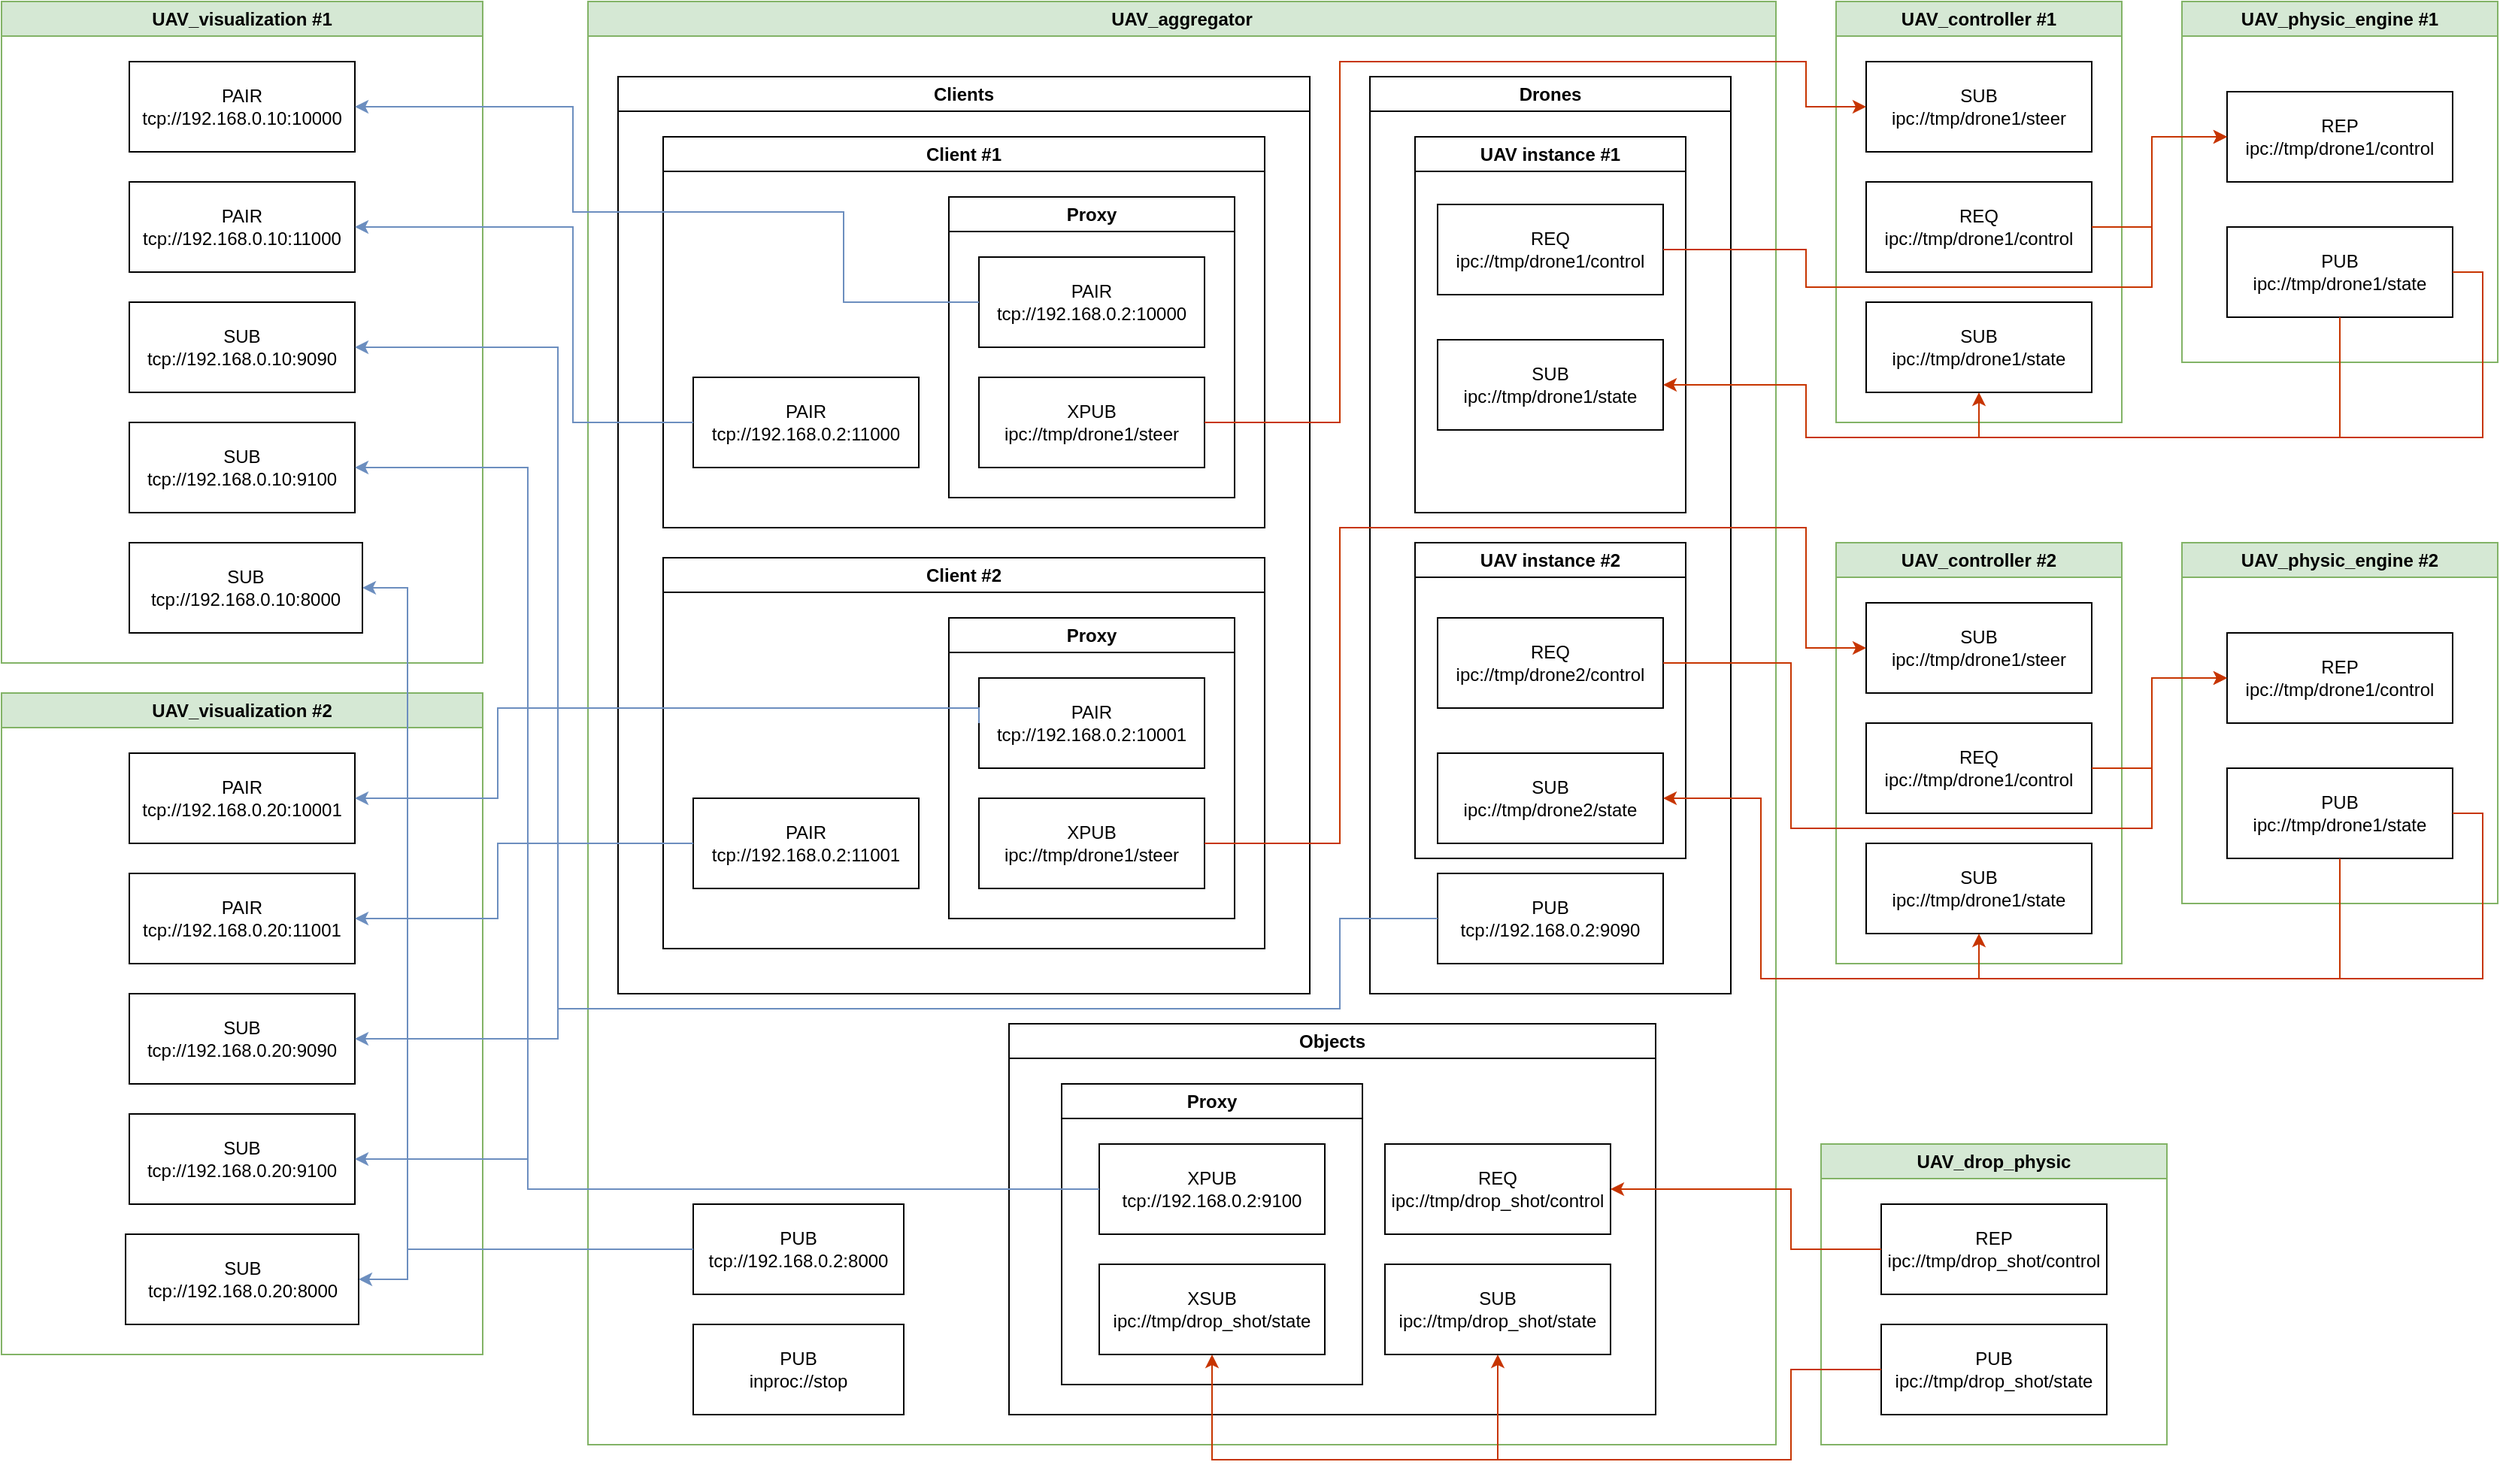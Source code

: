<mxfile version="21.6.1" type="device">
  <diagram name="Page-1" id="aal0HBLCN-99mRf9L_hJ">
    <mxGraphModel dx="3056" dy="1289" grid="1" gridSize="10" guides="1" tooltips="1" connect="1" arrows="1" fold="1" page="1" pageScale="1" pageWidth="850" pageHeight="1100" math="0" shadow="0">
      <root>
        <mxCell id="0" />
        <mxCell id="1" parent="0" />
        <mxCell id="BsIzHyq2wVMUpJBXicQ7-2" value="UAV_aggregator" style="swimlane;whiteSpace=wrap;html=1;fillColor=#d5e8d4;strokeColor=#82b366;" parent="1" vertex="1">
          <mxGeometry x="-430" y="30" width="790" height="960" as="geometry" />
        </mxCell>
        <mxCell id="BsIzHyq2wVMUpJBXicQ7-9" value="Drones" style="swimlane;whiteSpace=wrap;html=1;" parent="BsIzHyq2wVMUpJBXicQ7-2" vertex="1">
          <mxGeometry x="520" y="50" width="240" height="610" as="geometry" />
        </mxCell>
        <mxCell id="BsIzHyq2wVMUpJBXicQ7-10" value="UAV instance #1" style="swimlane;whiteSpace=wrap;html=1;" parent="BsIzHyq2wVMUpJBXicQ7-9" vertex="1">
          <mxGeometry x="30" y="40" width="180" height="250" as="geometry" />
        </mxCell>
        <mxCell id="BsIzHyq2wVMUpJBXicQ7-59" value="REQ&lt;br style=&quot;border-color: var(--border-color);&quot;&gt;ipc://tmp/drone1/control" style="rounded=0;whiteSpace=wrap;html=1;" parent="BsIzHyq2wVMUpJBXicQ7-10" vertex="1">
          <mxGeometry x="15" y="45" width="150" height="60" as="geometry" />
        </mxCell>
        <mxCell id="BsIzHyq2wVMUpJBXicQ7-63" value="SUB&lt;br style=&quot;border-color: var(--border-color);&quot;&gt;ipc://tmp/drone1/state" style="rounded=0;whiteSpace=wrap;html=1;" parent="BsIzHyq2wVMUpJBXicQ7-10" vertex="1">
          <mxGeometry x="15" y="135" width="150" height="60" as="geometry" />
        </mxCell>
        <mxCell id="BsIzHyq2wVMUpJBXicQ7-41" value="UAV instance #2" style="swimlane;whiteSpace=wrap;html=1;" parent="BsIzHyq2wVMUpJBXicQ7-9" vertex="1">
          <mxGeometry x="30" y="310" width="180" height="210" as="geometry" />
        </mxCell>
        <mxCell id="BsIzHyq2wVMUpJBXicQ7-60" value="REQ&lt;br style=&quot;border-color: var(--border-color);&quot;&gt;ipc://tmp/drone2/control" style="rounded=0;whiteSpace=wrap;html=1;" parent="BsIzHyq2wVMUpJBXicQ7-41" vertex="1">
          <mxGeometry x="15" y="50" width="150" height="60" as="geometry" />
        </mxCell>
        <mxCell id="BsIzHyq2wVMUpJBXicQ7-93" value="SUB&lt;br style=&quot;border-color: var(--border-color);&quot;&gt;ipc://tmp/drone2/state" style="rounded=0;whiteSpace=wrap;html=1;" parent="BsIzHyq2wVMUpJBXicQ7-41" vertex="1">
          <mxGeometry x="15" y="140" width="150" height="60" as="geometry" />
        </mxCell>
        <mxCell id="BsIzHyq2wVMUpJBXicQ7-65" value="PUB&lt;br&gt;tcp://192.168.0.2:9090" style="rounded=0;whiteSpace=wrap;html=1;" parent="BsIzHyq2wVMUpJBXicQ7-9" vertex="1">
          <mxGeometry x="45" y="530" width="150" height="60" as="geometry" />
        </mxCell>
        <mxCell id="BsIzHyq2wVMUpJBXicQ7-11" value="Objects" style="swimlane;whiteSpace=wrap;html=1;" parent="BsIzHyq2wVMUpJBXicQ7-2" vertex="1">
          <mxGeometry x="280" y="680" width="430" height="260" as="geometry" />
        </mxCell>
        <mxCell id="BsIzHyq2wVMUpJBXicQ7-18" value="REQ&lt;br style=&quot;border-color: var(--border-color);&quot;&gt;ipc://tmp/drop_shot/control" style="rounded=0;whiteSpace=wrap;html=1;" parent="BsIzHyq2wVMUpJBXicQ7-11" vertex="1">
          <mxGeometry x="250" y="80" width="150" height="60" as="geometry" />
        </mxCell>
        <mxCell id="BsIzHyq2wVMUpJBXicQ7-20" value="XSUB&lt;br style=&quot;border-color: var(--border-color);&quot;&gt;ipc://tmp/drop_shot/state" style="rounded=0;whiteSpace=wrap;html=1;" parent="BsIzHyq2wVMUpJBXicQ7-11" vertex="1">
          <mxGeometry x="60" y="160" width="150" height="60" as="geometry" />
        </mxCell>
        <mxCell id="BsIzHyq2wVMUpJBXicQ7-21" value="SUB&lt;br style=&quot;border-color: var(--border-color);&quot;&gt;ipc://tmp/drop_shot/state" style="rounded=0;whiteSpace=wrap;html=1;" parent="BsIzHyq2wVMUpJBXicQ7-11" vertex="1">
          <mxGeometry x="250" y="160" width="150" height="60" as="geometry" />
        </mxCell>
        <mxCell id="BsIzHyq2wVMUpJBXicQ7-22" value="Proxy" style="swimlane;whiteSpace=wrap;html=1;" parent="BsIzHyq2wVMUpJBXicQ7-11" vertex="1">
          <mxGeometry x="35" y="40" width="200" height="200" as="geometry" />
        </mxCell>
        <mxCell id="BsIzHyq2wVMUpJBXicQ7-23" value="XPUB&lt;br&gt;tcp://192.168.0.2:9100" style="rounded=0;whiteSpace=wrap;html=1;" parent="BsIzHyq2wVMUpJBXicQ7-22" vertex="1">
          <mxGeometry x="25" y="40" width="150" height="60" as="geometry" />
        </mxCell>
        <mxCell id="BsIzHyq2wVMUpJBXicQ7-39" value="Clients" style="swimlane;whiteSpace=wrap;html=1;" parent="BsIzHyq2wVMUpJBXicQ7-2" vertex="1">
          <mxGeometry x="20" y="50" width="460" height="610" as="geometry" />
        </mxCell>
        <mxCell id="BsIzHyq2wVMUpJBXicQ7-42" value="Client #1" style="swimlane;whiteSpace=wrap;html=1;startSize=23;" parent="BsIzHyq2wVMUpJBXicQ7-39" vertex="1">
          <mxGeometry x="30" y="40" width="400" height="260" as="geometry" />
        </mxCell>
        <mxCell id="BsIzHyq2wVMUpJBXicQ7-56" value="Proxy" style="swimlane;whiteSpace=wrap;html=1;" parent="BsIzHyq2wVMUpJBXicQ7-42" vertex="1">
          <mxGeometry x="190" y="40" width="190" height="200" as="geometry" />
        </mxCell>
        <mxCell id="BsIzHyq2wVMUpJBXicQ7-57" value="PAIR&lt;br&gt;tcp://192.168.0.2:10000" style="rounded=0;whiteSpace=wrap;html=1;" parent="BsIzHyq2wVMUpJBXicQ7-56" vertex="1">
          <mxGeometry x="20" y="40" width="150" height="60" as="geometry" />
        </mxCell>
        <mxCell id="BsIzHyq2wVMUpJBXicQ7-58" value="XPUB&lt;br style=&quot;border-color: var(--border-color);&quot;&gt;ipc://tmp/drone1/steer" style="rounded=0;whiteSpace=wrap;html=1;" parent="BsIzHyq2wVMUpJBXicQ7-56" vertex="1">
          <mxGeometry x="20" y="120" width="150" height="60" as="geometry" />
        </mxCell>
        <mxCell id="BsIzHyq2wVMUpJBXicQ7-74" value="PAIR&lt;br&gt;tcp://192.168.0.2:11000" style="rounded=0;whiteSpace=wrap;html=1;" parent="BsIzHyq2wVMUpJBXicQ7-42" vertex="1">
          <mxGeometry x="20" y="160" width="150" height="60" as="geometry" />
        </mxCell>
        <mxCell id="BsIzHyq2wVMUpJBXicQ7-75" value="Client #2" style="swimlane;whiteSpace=wrap;html=1;startSize=23;" parent="BsIzHyq2wVMUpJBXicQ7-39" vertex="1">
          <mxGeometry x="30" y="320" width="400" height="260" as="geometry" />
        </mxCell>
        <mxCell id="BsIzHyq2wVMUpJBXicQ7-76" value="Proxy" style="swimlane;whiteSpace=wrap;html=1;" parent="BsIzHyq2wVMUpJBXicQ7-75" vertex="1">
          <mxGeometry x="190" y="40" width="190" height="200" as="geometry" />
        </mxCell>
        <mxCell id="BsIzHyq2wVMUpJBXicQ7-77" value="PAIR&lt;br&gt;tcp://192.168.0.2:10001" style="rounded=0;whiteSpace=wrap;html=1;" parent="BsIzHyq2wVMUpJBXicQ7-76" vertex="1">
          <mxGeometry x="20" y="40" width="150" height="60" as="geometry" />
        </mxCell>
        <mxCell id="BsIzHyq2wVMUpJBXicQ7-78" value="XPUB&lt;br style=&quot;border-color: var(--border-color);&quot;&gt;ipc://tmp/drone1/steer" style="rounded=0;whiteSpace=wrap;html=1;" parent="BsIzHyq2wVMUpJBXicQ7-76" vertex="1">
          <mxGeometry x="20" y="120" width="150" height="60" as="geometry" />
        </mxCell>
        <mxCell id="BsIzHyq2wVMUpJBXicQ7-79" value="PAIR&lt;br&gt;tcp://192.168.0.2:11001" style="rounded=0;whiteSpace=wrap;html=1;" parent="BsIzHyq2wVMUpJBXicQ7-75" vertex="1">
          <mxGeometry x="20" y="160" width="150" height="60" as="geometry" />
        </mxCell>
        <mxCell id="BsIzHyq2wVMUpJBXicQ7-97" value="PUB&lt;br&gt;inproc://stop" style="rounded=0;whiteSpace=wrap;html=1;" parent="BsIzHyq2wVMUpJBXicQ7-2" vertex="1">
          <mxGeometry x="70" y="880" width="140" height="60" as="geometry" />
        </mxCell>
        <mxCell id="iXj7lUS2Yd59kqD7tLqC-1" value="PUB&lt;br&gt;tcp://192.168.0.2:8000" style="rounded=0;whiteSpace=wrap;html=1;" vertex="1" parent="BsIzHyq2wVMUpJBXicQ7-2">
          <mxGeometry x="70" y="800" width="140" height="60" as="geometry" />
        </mxCell>
        <mxCell id="BsIzHyq2wVMUpJBXicQ7-3" value="UAV_visualization #1" style="swimlane;whiteSpace=wrap;html=1;fillColor=#d5e8d4;strokeColor=#82b366;startSize=23;" parent="1" vertex="1">
          <mxGeometry x="-820" y="30" width="320" height="440" as="geometry" />
        </mxCell>
        <mxCell id="BsIzHyq2wVMUpJBXicQ7-30" value="SUB&lt;br&gt;tcp://192.168.0.10:9090" style="rounded=0;whiteSpace=wrap;html=1;" parent="BsIzHyq2wVMUpJBXicQ7-3" vertex="1">
          <mxGeometry x="85" y="200" width="150" height="60" as="geometry" />
        </mxCell>
        <mxCell id="BsIzHyq2wVMUpJBXicQ7-31" value="SUB&lt;br&gt;tcp://192.168.0.10:9100" style="rounded=0;whiteSpace=wrap;html=1;" parent="BsIzHyq2wVMUpJBXicQ7-3" vertex="1">
          <mxGeometry x="85" y="280" width="150" height="60" as="geometry" />
        </mxCell>
        <mxCell id="BsIzHyq2wVMUpJBXicQ7-32" value="PAIR&lt;br&gt;tcp://192.168.0.10:10000" style="rounded=0;whiteSpace=wrap;html=1;" parent="BsIzHyq2wVMUpJBXicQ7-3" vertex="1">
          <mxGeometry x="85" y="40" width="150" height="60" as="geometry" />
        </mxCell>
        <mxCell id="BsIzHyq2wVMUpJBXicQ7-33" value="PAIR&lt;br&gt;tcp://192.168.0.10:11000" style="rounded=0;whiteSpace=wrap;html=1;" parent="BsIzHyq2wVMUpJBXicQ7-3" vertex="1">
          <mxGeometry x="85" y="120" width="150" height="60" as="geometry" />
        </mxCell>
        <mxCell id="iXj7lUS2Yd59kqD7tLqC-2" value="SUB&lt;br&gt;tcp://192.168.0.10:8000" style="rounded=0;whiteSpace=wrap;html=1;" vertex="1" parent="BsIzHyq2wVMUpJBXicQ7-3">
          <mxGeometry x="85" y="360" width="155" height="60" as="geometry" />
        </mxCell>
        <mxCell id="BsIzHyq2wVMUpJBXicQ7-4" value="UAV_physic_engine #1" style="swimlane;whiteSpace=wrap;html=1;fillColor=#d5e8d4;strokeColor=#82b366;" parent="1" vertex="1">
          <mxGeometry x="630" y="30" width="210" height="240" as="geometry" />
        </mxCell>
        <mxCell id="BsIzHyq2wVMUpJBXicQ7-46" value="REP&lt;br style=&quot;border-color: var(--border-color);&quot;&gt;ipc://tmp/drone1/control" style="rounded=0;whiteSpace=wrap;html=1;" parent="BsIzHyq2wVMUpJBXicQ7-4" vertex="1">
          <mxGeometry x="30" y="60" width="150" height="60" as="geometry" />
        </mxCell>
        <mxCell id="BsIzHyq2wVMUpJBXicQ7-45" value="PUB&lt;br style=&quot;border-color: var(--border-color);&quot;&gt;ipc://tmp/drone1/state" style="rounded=0;whiteSpace=wrap;html=1;" parent="BsIzHyq2wVMUpJBXicQ7-4" vertex="1">
          <mxGeometry x="30" y="150" width="150" height="60" as="geometry" />
        </mxCell>
        <mxCell id="BsIzHyq2wVMUpJBXicQ7-5" value="UAV_controller #1" style="swimlane;whiteSpace=wrap;html=1;fillColor=#d5e8d4;strokeColor=#82b366;" parent="1" vertex="1">
          <mxGeometry x="400" y="30" width="190" height="280" as="geometry" />
        </mxCell>
        <mxCell id="BsIzHyq2wVMUpJBXicQ7-47" value="SUB&lt;br style=&quot;border-color: var(--border-color);&quot;&gt;ipc://tmp/drone1/state" style="rounded=0;whiteSpace=wrap;html=1;" parent="BsIzHyq2wVMUpJBXicQ7-5" vertex="1">
          <mxGeometry x="20" y="200" width="150" height="60" as="geometry" />
        </mxCell>
        <mxCell id="BsIzHyq2wVMUpJBXicQ7-48" value="REQ&lt;br style=&quot;border-color: var(--border-color);&quot;&gt;ipc://tmp/drone1/control" style="rounded=0;whiteSpace=wrap;html=1;" parent="BsIzHyq2wVMUpJBXicQ7-5" vertex="1">
          <mxGeometry x="20" y="120" width="150" height="60" as="geometry" />
        </mxCell>
        <mxCell id="BsIzHyq2wVMUpJBXicQ7-51" value="SUB&lt;br style=&quot;border-color: var(--border-color);&quot;&gt;ipc://tmp/drone1/steer" style="rounded=0;whiteSpace=wrap;html=1;" parent="BsIzHyq2wVMUpJBXicQ7-5" vertex="1">
          <mxGeometry x="20" y="40" width="150" height="60" as="geometry" />
        </mxCell>
        <mxCell id="BsIzHyq2wVMUpJBXicQ7-6" value="UAV_drop_physic" style="swimlane;whiteSpace=wrap;html=1;fillColor=#d5e8d4;strokeColor=#82b366;" parent="1" vertex="1">
          <mxGeometry x="390" y="790" width="230" height="200" as="geometry" />
        </mxCell>
        <mxCell id="BsIzHyq2wVMUpJBXicQ7-14" value="PUB&lt;br style=&quot;border-color: var(--border-color);&quot;&gt;ipc://tmp/drop_shot/state" style="rounded=0;whiteSpace=wrap;html=1;" parent="BsIzHyq2wVMUpJBXicQ7-6" vertex="1">
          <mxGeometry x="40" y="120" width="150" height="60" as="geometry" />
        </mxCell>
        <mxCell id="BsIzHyq2wVMUpJBXicQ7-15" value="REP&lt;br style=&quot;border-color: var(--border-color);&quot;&gt;ipc://tmp/drop_shot/control" style="rounded=0;whiteSpace=wrap;html=1;" parent="BsIzHyq2wVMUpJBXicQ7-6" vertex="1">
          <mxGeometry x="40" y="40" width="150" height="60" as="geometry" />
        </mxCell>
        <mxCell id="BsIzHyq2wVMUpJBXicQ7-24" style="edgeStyle=orthogonalEdgeStyle;rounded=0;orthogonalLoop=1;jettySize=auto;html=1;exitX=0;exitY=0.5;exitDx=0;exitDy=0;entryX=0.5;entryY=1;entryDx=0;entryDy=0;fillColor=#fa6800;strokeColor=#C73500;" parent="1" source="BsIzHyq2wVMUpJBXicQ7-14" target="BsIzHyq2wVMUpJBXicQ7-20" edge="1">
          <mxGeometry relative="1" as="geometry">
            <Array as="points">
              <mxPoint x="370" y="940" />
              <mxPoint x="370" y="1000" />
              <mxPoint x="-15" y="1000" />
            </Array>
          </mxGeometry>
        </mxCell>
        <mxCell id="BsIzHyq2wVMUpJBXicQ7-28" style="edgeStyle=orthogonalEdgeStyle;rounded=0;orthogonalLoop=1;jettySize=auto;html=1;exitX=0;exitY=0.5;exitDx=0;exitDy=0;fillColor=#fa6800;strokeColor=#C73500;" parent="1" source="BsIzHyq2wVMUpJBXicQ7-15" target="BsIzHyq2wVMUpJBXicQ7-18" edge="1">
          <mxGeometry relative="1" as="geometry">
            <Array as="points">
              <mxPoint x="370" y="860" />
              <mxPoint x="370" y="820" />
            </Array>
          </mxGeometry>
        </mxCell>
        <mxCell id="BsIzHyq2wVMUpJBXicQ7-29" style="edgeStyle=orthogonalEdgeStyle;rounded=0;orthogonalLoop=1;jettySize=auto;html=1;entryX=0.5;entryY=1;entryDx=0;entryDy=0;fillColor=#fa6800;strokeColor=#C73500;" parent="1" source="BsIzHyq2wVMUpJBXicQ7-14" target="BsIzHyq2wVMUpJBXicQ7-21" edge="1">
          <mxGeometry relative="1" as="geometry">
            <Array as="points">
              <mxPoint x="370" y="940" />
              <mxPoint x="370" y="1000" />
              <mxPoint x="175" y="1000" />
            </Array>
          </mxGeometry>
        </mxCell>
        <mxCell id="BsIzHyq2wVMUpJBXicQ7-34" value="UAV_visualization #2" style="swimlane;whiteSpace=wrap;html=1;fillColor=#d5e8d4;strokeColor=#82b366;" parent="1" vertex="1">
          <mxGeometry x="-820" y="490" width="320" height="440" as="geometry" />
        </mxCell>
        <mxCell id="BsIzHyq2wVMUpJBXicQ7-35" value="SUB&lt;br&gt;tcp://192.168.0.20:9090" style="rounded=0;whiteSpace=wrap;html=1;" parent="BsIzHyq2wVMUpJBXicQ7-34" vertex="1">
          <mxGeometry x="85" y="200" width="150" height="60" as="geometry" />
        </mxCell>
        <mxCell id="BsIzHyq2wVMUpJBXicQ7-36" value="SUB&lt;br&gt;tcp://192.168.0.20:9100" style="rounded=0;whiteSpace=wrap;html=1;" parent="BsIzHyq2wVMUpJBXicQ7-34" vertex="1">
          <mxGeometry x="85" y="280" width="150" height="60" as="geometry" />
        </mxCell>
        <mxCell id="BsIzHyq2wVMUpJBXicQ7-37" value="PAIR&lt;br&gt;tcp://192.168.0.20:10001" style="rounded=0;whiteSpace=wrap;html=1;" parent="BsIzHyq2wVMUpJBXicQ7-34" vertex="1">
          <mxGeometry x="85" y="40" width="150" height="60" as="geometry" />
        </mxCell>
        <mxCell id="BsIzHyq2wVMUpJBXicQ7-38" value="PAIR&lt;br&gt;tcp://192.168.0.20:11001" style="rounded=0;whiteSpace=wrap;html=1;" parent="BsIzHyq2wVMUpJBXicQ7-34" vertex="1">
          <mxGeometry x="85" y="120" width="150" height="60" as="geometry" />
        </mxCell>
        <mxCell id="iXj7lUS2Yd59kqD7tLqC-3" value="SUB&lt;br&gt;tcp://192.168.0.20:8000" style="rounded=0;whiteSpace=wrap;html=1;" vertex="1" parent="BsIzHyq2wVMUpJBXicQ7-34">
          <mxGeometry x="82.5" y="360" width="155" height="60" as="geometry" />
        </mxCell>
        <mxCell id="BsIzHyq2wVMUpJBXicQ7-52" style="edgeStyle=orthogonalEdgeStyle;rounded=0;orthogonalLoop=1;jettySize=auto;html=1;entryX=0;entryY=0.5;entryDx=0;entryDy=0;fillColor=#fa6800;strokeColor=#C73500;" parent="1" source="BsIzHyq2wVMUpJBXicQ7-48" target="BsIzHyq2wVMUpJBXicQ7-46" edge="1">
          <mxGeometry relative="1" as="geometry">
            <Array as="points">
              <mxPoint x="610" y="180" />
              <mxPoint x="610" y="120" />
            </Array>
          </mxGeometry>
        </mxCell>
        <mxCell id="BsIzHyq2wVMUpJBXicQ7-53" style="edgeStyle=orthogonalEdgeStyle;rounded=0;orthogonalLoop=1;jettySize=auto;html=1;entryX=0.5;entryY=1;entryDx=0;entryDy=0;fillColor=#fa6800;strokeColor=#C73500;" parent="1" source="BsIzHyq2wVMUpJBXicQ7-45" target="BsIzHyq2wVMUpJBXicQ7-47" edge="1">
          <mxGeometry relative="1" as="geometry">
            <Array as="points">
              <mxPoint x="735" y="320" />
              <mxPoint x="495" y="320" />
            </Array>
          </mxGeometry>
        </mxCell>
        <mxCell id="BsIzHyq2wVMUpJBXicQ7-61" style="edgeStyle=orthogonalEdgeStyle;rounded=0;orthogonalLoop=1;jettySize=auto;html=1;exitX=1;exitY=0.5;exitDx=0;exitDy=0;entryX=0;entryY=0.5;entryDx=0;entryDy=0;fillColor=#fa6800;strokeColor=#C73500;" parent="1" source="BsIzHyq2wVMUpJBXicQ7-59" target="BsIzHyq2wVMUpJBXicQ7-46" edge="1">
          <mxGeometry relative="1" as="geometry">
            <Array as="points">
              <mxPoint x="380" y="195" />
              <mxPoint x="380" y="220" />
              <mxPoint x="610" y="220" />
              <mxPoint x="610" y="120" />
            </Array>
          </mxGeometry>
        </mxCell>
        <mxCell id="BsIzHyq2wVMUpJBXicQ7-64" style="edgeStyle=orthogonalEdgeStyle;rounded=0;orthogonalLoop=1;jettySize=auto;html=1;entryX=1;entryY=0.5;entryDx=0;entryDy=0;fillColor=#fa6800;strokeColor=#C73500;" parent="1" source="BsIzHyq2wVMUpJBXicQ7-45" target="BsIzHyq2wVMUpJBXicQ7-63" edge="1">
          <mxGeometry relative="1" as="geometry">
            <Array as="points">
              <mxPoint x="830" y="210" />
              <mxPoint x="830" y="320" />
              <mxPoint x="380" y="320" />
              <mxPoint x="380" y="285" />
            </Array>
          </mxGeometry>
        </mxCell>
        <mxCell id="BsIzHyq2wVMUpJBXicQ7-66" style="edgeStyle=orthogonalEdgeStyle;rounded=0;orthogonalLoop=1;jettySize=auto;html=1;exitX=0;exitY=0.5;exitDx=0;exitDy=0;entryX=1;entryY=0.5;entryDx=0;entryDy=0;fillColor=#dae8fc;strokeColor=#6c8ebf;" parent="1" source="BsIzHyq2wVMUpJBXicQ7-65" target="BsIzHyq2wVMUpJBXicQ7-30" edge="1">
          <mxGeometry relative="1" as="geometry">
            <Array as="points">
              <mxPoint x="70" y="640" />
              <mxPoint x="70" y="700" />
              <mxPoint x="-450" y="700" />
              <mxPoint x="-450" y="260" />
            </Array>
          </mxGeometry>
        </mxCell>
        <mxCell id="BsIzHyq2wVMUpJBXicQ7-67" style="edgeStyle=orthogonalEdgeStyle;rounded=0;orthogonalLoop=1;jettySize=auto;html=1;entryX=1;entryY=0.5;entryDx=0;entryDy=0;fillColor=#dae8fc;strokeColor=#6c8ebf;" parent="1" source="BsIzHyq2wVMUpJBXicQ7-65" target="BsIzHyq2wVMUpJBXicQ7-35" edge="1">
          <mxGeometry relative="1" as="geometry">
            <Array as="points">
              <mxPoint x="70" y="640" />
              <mxPoint x="70" y="700" />
              <mxPoint x="-450" y="700" />
              <mxPoint x="-450" y="720" />
            </Array>
          </mxGeometry>
        </mxCell>
        <mxCell id="BsIzHyq2wVMUpJBXicQ7-68" style="edgeStyle=orthogonalEdgeStyle;rounded=0;orthogonalLoop=1;jettySize=auto;html=1;exitX=0;exitY=0.5;exitDx=0;exitDy=0;entryX=1;entryY=0.5;entryDx=0;entryDy=0;fillColor=#dae8fc;strokeColor=#6c8ebf;" parent="1" source="BsIzHyq2wVMUpJBXicQ7-23" target="BsIzHyq2wVMUpJBXicQ7-31" edge="1">
          <mxGeometry relative="1" as="geometry">
            <Array as="points">
              <mxPoint x="-470" y="820" />
              <mxPoint x="-470" y="340" />
            </Array>
          </mxGeometry>
        </mxCell>
        <mxCell id="BsIzHyq2wVMUpJBXicQ7-69" style="edgeStyle=orthogonalEdgeStyle;rounded=0;orthogonalLoop=1;jettySize=auto;html=1;entryX=1;entryY=0.5;entryDx=0;entryDy=0;fillColor=#dae8fc;strokeColor=#6c8ebf;" parent="1" source="BsIzHyq2wVMUpJBXicQ7-23" target="BsIzHyq2wVMUpJBXicQ7-36" edge="1">
          <mxGeometry relative="1" as="geometry">
            <Array as="points">
              <mxPoint x="-470" y="820" />
              <mxPoint x="-470" y="800" />
            </Array>
          </mxGeometry>
        </mxCell>
        <mxCell id="BsIzHyq2wVMUpJBXicQ7-70" style="edgeStyle=orthogonalEdgeStyle;rounded=0;orthogonalLoop=1;jettySize=auto;html=1;entryX=1;entryY=0.5;entryDx=0;entryDy=0;fillColor=#dae8fc;strokeColor=#6c8ebf;" parent="1" source="BsIzHyq2wVMUpJBXicQ7-57" target="BsIzHyq2wVMUpJBXicQ7-32" edge="1">
          <mxGeometry relative="1" as="geometry">
            <Array as="points">
              <mxPoint x="-260" y="230" />
              <mxPoint x="-260" y="170" />
              <mxPoint x="-440" y="170" />
              <mxPoint x="-440" y="100" />
            </Array>
          </mxGeometry>
        </mxCell>
        <mxCell id="BsIzHyq2wVMUpJBXicQ7-80" style="edgeStyle=orthogonalEdgeStyle;rounded=0;orthogonalLoop=1;jettySize=auto;html=1;entryX=1;entryY=0.5;entryDx=0;entryDy=0;fillColor=#dae8fc;strokeColor=#6c8ebf;" parent="1" source="BsIzHyq2wVMUpJBXicQ7-74" target="BsIzHyq2wVMUpJBXicQ7-33" edge="1">
          <mxGeometry relative="1" as="geometry">
            <Array as="points">
              <mxPoint x="-440" y="310" />
              <mxPoint x="-440" y="180" />
            </Array>
          </mxGeometry>
        </mxCell>
        <mxCell id="BsIzHyq2wVMUpJBXicQ7-81" style="edgeStyle=orthogonalEdgeStyle;rounded=0;orthogonalLoop=1;jettySize=auto;html=1;entryX=1;entryY=0.5;entryDx=0;entryDy=0;exitX=0;exitY=0.5;exitDx=0;exitDy=0;fillColor=#dae8fc;strokeColor=#6c8ebf;" parent="1" source="BsIzHyq2wVMUpJBXicQ7-79" target="BsIzHyq2wVMUpJBXicQ7-38" edge="1">
          <mxGeometry relative="1" as="geometry">
            <Array as="points">
              <mxPoint x="-490" y="590" />
              <mxPoint x="-490" y="640" />
            </Array>
          </mxGeometry>
        </mxCell>
        <mxCell id="BsIzHyq2wVMUpJBXicQ7-82" style="edgeStyle=orthogonalEdgeStyle;rounded=0;orthogonalLoop=1;jettySize=auto;html=1;exitX=0;exitY=0.5;exitDx=0;exitDy=0;entryX=1;entryY=0.5;entryDx=0;entryDy=0;fillColor=#dae8fc;strokeColor=#6c8ebf;" parent="1" source="BsIzHyq2wVMUpJBXicQ7-77" target="BsIzHyq2wVMUpJBXicQ7-37" edge="1">
          <mxGeometry relative="1" as="geometry">
            <Array as="points">
              <mxPoint x="-170" y="500" />
              <mxPoint x="-490" y="500" />
              <mxPoint x="-490" y="560" />
            </Array>
          </mxGeometry>
        </mxCell>
        <mxCell id="BsIzHyq2wVMUpJBXicQ7-83" style="edgeStyle=orthogonalEdgeStyle;rounded=0;orthogonalLoop=1;jettySize=auto;html=1;exitX=1;exitY=0.5;exitDx=0;exitDy=0;entryX=0;entryY=0.5;entryDx=0;entryDy=0;fillColor=#fa6800;strokeColor=#C73500;" parent="1" source="BsIzHyq2wVMUpJBXicQ7-58" target="BsIzHyq2wVMUpJBXicQ7-51" edge="1">
          <mxGeometry relative="1" as="geometry">
            <Array as="points">
              <mxPoint x="70" y="310" />
              <mxPoint x="70" y="70" />
              <mxPoint x="380" y="70" />
              <mxPoint x="380" y="100" />
            </Array>
          </mxGeometry>
        </mxCell>
        <mxCell id="BsIzHyq2wVMUpJBXicQ7-84" value="UAV_physic_engine #2" style="swimlane;whiteSpace=wrap;html=1;fillColor=#d5e8d4;strokeColor=#82b366;" parent="1" vertex="1">
          <mxGeometry x="630" y="390" width="210" height="240" as="geometry" />
        </mxCell>
        <mxCell id="BsIzHyq2wVMUpJBXicQ7-85" value="REP&lt;br style=&quot;border-color: var(--border-color);&quot;&gt;ipc://tmp/drone1/control" style="rounded=0;whiteSpace=wrap;html=1;" parent="BsIzHyq2wVMUpJBXicQ7-84" vertex="1">
          <mxGeometry x="30" y="60" width="150" height="60" as="geometry" />
        </mxCell>
        <mxCell id="BsIzHyq2wVMUpJBXicQ7-86" value="PUB&lt;br style=&quot;border-color: var(--border-color);&quot;&gt;ipc://tmp/drone1/state" style="rounded=0;whiteSpace=wrap;html=1;" parent="BsIzHyq2wVMUpJBXicQ7-84" vertex="1">
          <mxGeometry x="30" y="150" width="150" height="60" as="geometry" />
        </mxCell>
        <mxCell id="BsIzHyq2wVMUpJBXicQ7-87" value="UAV_controller #2" style="swimlane;whiteSpace=wrap;html=1;fillColor=#d5e8d4;strokeColor=#82b366;" parent="1" vertex="1">
          <mxGeometry x="400" y="390" width="190" height="280" as="geometry" />
        </mxCell>
        <mxCell id="BsIzHyq2wVMUpJBXicQ7-88" value="SUB&lt;br style=&quot;border-color: var(--border-color);&quot;&gt;ipc://tmp/drone1/state" style="rounded=0;whiteSpace=wrap;html=1;" parent="BsIzHyq2wVMUpJBXicQ7-87" vertex="1">
          <mxGeometry x="20" y="200" width="150" height="60" as="geometry" />
        </mxCell>
        <mxCell id="BsIzHyq2wVMUpJBXicQ7-89" value="REQ&lt;br style=&quot;border-color: var(--border-color);&quot;&gt;ipc://tmp/drone1/control" style="rounded=0;whiteSpace=wrap;html=1;" parent="BsIzHyq2wVMUpJBXicQ7-87" vertex="1">
          <mxGeometry x="20" y="120" width="150" height="60" as="geometry" />
        </mxCell>
        <mxCell id="BsIzHyq2wVMUpJBXicQ7-90" value="SUB&lt;br style=&quot;border-color: var(--border-color);&quot;&gt;ipc://tmp/drone1/steer" style="rounded=0;whiteSpace=wrap;html=1;" parent="BsIzHyq2wVMUpJBXicQ7-87" vertex="1">
          <mxGeometry x="20" y="40" width="150" height="60" as="geometry" />
        </mxCell>
        <mxCell id="BsIzHyq2wVMUpJBXicQ7-91" style="edgeStyle=orthogonalEdgeStyle;rounded=0;orthogonalLoop=1;jettySize=auto;html=1;entryX=0;entryY=0.5;entryDx=0;entryDy=0;fillColor=#fa6800;strokeColor=#C73500;" parent="1" source="BsIzHyq2wVMUpJBXicQ7-89" target="BsIzHyq2wVMUpJBXicQ7-85" edge="1">
          <mxGeometry relative="1" as="geometry">
            <Array as="points">
              <mxPoint x="610" y="540" />
              <mxPoint x="610" y="480" />
            </Array>
          </mxGeometry>
        </mxCell>
        <mxCell id="BsIzHyq2wVMUpJBXicQ7-92" style="edgeStyle=orthogonalEdgeStyle;rounded=0;orthogonalLoop=1;jettySize=auto;html=1;entryX=0.5;entryY=1;entryDx=0;entryDy=0;fillColor=#fa6800;strokeColor=#C73500;" parent="1" source="BsIzHyq2wVMUpJBXicQ7-86" target="BsIzHyq2wVMUpJBXicQ7-88" edge="1">
          <mxGeometry relative="1" as="geometry">
            <Array as="points">
              <mxPoint x="735" y="680" />
              <mxPoint x="495" y="680" />
            </Array>
          </mxGeometry>
        </mxCell>
        <mxCell id="BsIzHyq2wVMUpJBXicQ7-94" style="edgeStyle=orthogonalEdgeStyle;rounded=0;orthogonalLoop=1;jettySize=auto;html=1;entryX=1;entryY=0.5;entryDx=0;entryDy=0;fillColor=#fa6800;strokeColor=#C73500;" parent="1" source="BsIzHyq2wVMUpJBXicQ7-86" target="BsIzHyq2wVMUpJBXicQ7-93" edge="1">
          <mxGeometry relative="1" as="geometry">
            <Array as="points">
              <mxPoint x="830" y="570" />
              <mxPoint x="830" y="680" />
              <mxPoint x="350" y="680" />
              <mxPoint x="350" y="560" />
            </Array>
          </mxGeometry>
        </mxCell>
        <mxCell id="BsIzHyq2wVMUpJBXicQ7-95" style="edgeStyle=orthogonalEdgeStyle;rounded=0;orthogonalLoop=1;jettySize=auto;html=1;entryX=0;entryY=0.5;entryDx=0;entryDy=0;fillColor=#fa6800;strokeColor=#C73500;" parent="1" source="BsIzHyq2wVMUpJBXicQ7-60" target="BsIzHyq2wVMUpJBXicQ7-85" edge="1">
          <mxGeometry relative="1" as="geometry">
            <Array as="points">
              <mxPoint x="370" y="470" />
              <mxPoint x="370" y="580" />
              <mxPoint x="610" y="580" />
              <mxPoint x="610" y="480" />
            </Array>
          </mxGeometry>
        </mxCell>
        <mxCell id="BsIzHyq2wVMUpJBXicQ7-96" style="edgeStyle=orthogonalEdgeStyle;rounded=0;orthogonalLoop=1;jettySize=auto;html=1;exitX=1;exitY=0.5;exitDx=0;exitDy=0;entryX=0;entryY=0.5;entryDx=0;entryDy=0;fillColor=#fa6800;strokeColor=#C73500;" parent="1" source="BsIzHyq2wVMUpJBXicQ7-78" target="BsIzHyq2wVMUpJBXicQ7-90" edge="1">
          <mxGeometry relative="1" as="geometry">
            <Array as="points">
              <mxPoint x="70" y="590" />
              <mxPoint x="70" y="380" />
              <mxPoint x="380" y="380" />
              <mxPoint x="380" y="460" />
            </Array>
          </mxGeometry>
        </mxCell>
        <mxCell id="iXj7lUS2Yd59kqD7tLqC-4" style="edgeStyle=orthogonalEdgeStyle;rounded=0;orthogonalLoop=1;jettySize=auto;html=1;exitX=0;exitY=0.5;exitDx=0;exitDy=0;entryX=1;entryY=0.5;entryDx=0;entryDy=0;fillColor=#dae8fc;strokeColor=#6c8ebf;" edge="1" parent="1" source="iXj7lUS2Yd59kqD7tLqC-1" target="iXj7lUS2Yd59kqD7tLqC-3">
          <mxGeometry relative="1" as="geometry">
            <Array as="points">
              <mxPoint x="-550" y="860" />
              <mxPoint x="-550" y="880" />
            </Array>
          </mxGeometry>
        </mxCell>
        <mxCell id="iXj7lUS2Yd59kqD7tLqC-5" style="edgeStyle=orthogonalEdgeStyle;rounded=0;orthogonalLoop=1;jettySize=auto;html=1;exitX=0;exitY=0.5;exitDx=0;exitDy=0;entryX=1;entryY=0.5;entryDx=0;entryDy=0;fillColor=#dae8fc;strokeColor=#6c8ebf;" edge="1" parent="1" source="iXj7lUS2Yd59kqD7tLqC-1" target="iXj7lUS2Yd59kqD7tLqC-2">
          <mxGeometry relative="1" as="geometry">
            <Array as="points">
              <mxPoint x="-550" y="860" />
              <mxPoint x="-550" y="420" />
            </Array>
          </mxGeometry>
        </mxCell>
      </root>
    </mxGraphModel>
  </diagram>
</mxfile>
